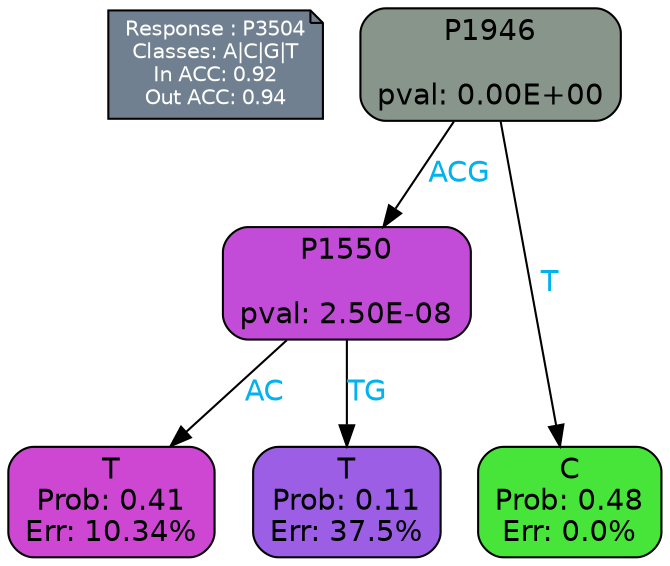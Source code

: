 digraph Tree {
node [shape=box, style="filled, rounded", color="black", fontname=helvetica] ;
graph [ranksep=equally, splines=polylines, bgcolor=transparent, dpi=600] ;
edge [fontname=helvetica] ;
LEGEND [label="Response : P3504
Classes: A|C|G|T
In ACC: 0.92
Out ACC: 0.94
",shape=note,align=left,style=filled,fillcolor="slategray",fontcolor="white",fontsize=10];1 [label="P1946

pval: 0.00E+00", fillcolor="#87958b"] ;
2 [label="P1550

pval: 2.50E-08", fillcolor="#c24cd7"] ;
3 [label="T
Prob: 0.41
Err: 10.34%", fillcolor="#cd47d3"] ;
4 [label="T
Prob: 0.11
Err: 37.5%", fillcolor="#9b5ee5"] ;
5 [label="C
Prob: 0.48
Err: 0.0%", fillcolor="#47e539"] ;
1 -> 2 [label="ACG",fontcolor=deepskyblue2] ;
1 -> 5 [label="T",fontcolor=deepskyblue2] ;
2 -> 3 [label="AC",fontcolor=deepskyblue2] ;
2 -> 4 [label="TG",fontcolor=deepskyblue2] ;
{rank = same; 3;4;5;}{rank = same; LEGEND;1;}}